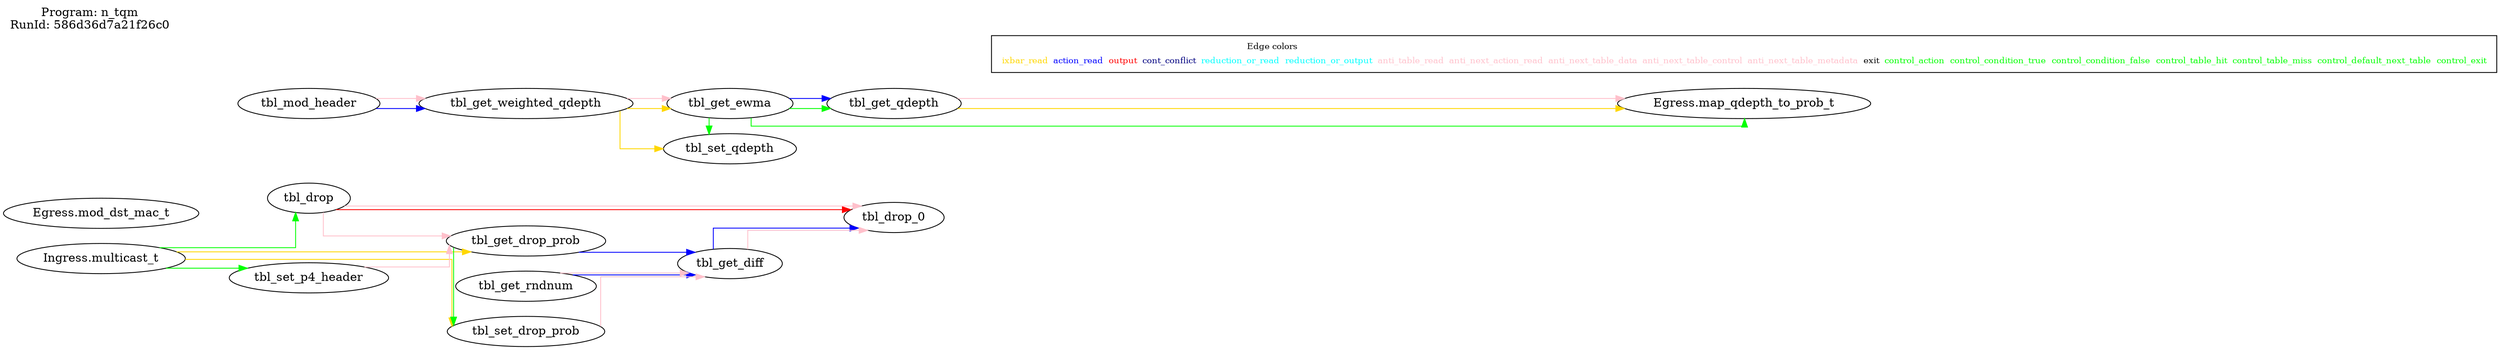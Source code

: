 digraph table_deps {
  splines=ortho; rankdir=LR;
  label="Program: n_tqm
RunId: 586d36d7a21f26c0
";
  labelloc=t; labeljust=l;
  { "Ingress.multicast_t"; "tbl_drop"; "tbl_set_p4_header"; "tbl_get_rndnum"; "Egress.mod_dst_mac_t"; "tbl_mod_header"; }
  { rank = same; "tbl_get_drop_prob"; "tbl_set_drop_prob"; "tbl_get_weighted_qdepth"; }
  { rank = same; "tbl_get_ewma"; "tbl_set_qdepth"; "tbl_get_diff"; }
  { rank = same; "tbl_get_qdepth"; "tbl_drop_0"; }
  { rank = same; "Egress.map_qdepth_to_prob_t"; }
   "Ingress.multicast_t" -> "tbl_drop" [ label= "",color=green ];
   "Ingress.multicast_t" -> "tbl_set_p4_header" [ label= "",color=green ];
   "tbl_get_drop_prob" -> "tbl_set_drop_prob" [ label= "",color=green ];
   "tbl_get_ewma" -> "tbl_set_qdepth" [ label= "",color=green ];
   "tbl_get_ewma" -> "tbl_get_qdepth" [ label= "",color=green ];
   "tbl_get_ewma" -> "Egress.map_qdepth_to_prob_t" [ label= "",color=green ];
   "Ingress.multicast_t" -> "tbl_get_drop_prob" [ label= "",color=gold ];
   "Ingress.multicast_t" -> "tbl_set_drop_prob" [ label= "",color=gold ];
   "tbl_get_rndnum" -> "tbl_get_diff" [ label= "",color=blue ];
   "tbl_get_drop_prob" -> "tbl_get_diff" [ label= "",color=blue ];
   "tbl_get_diff" -> "tbl_drop_0" [ label= "",color=blue ];
   "tbl_drop" -> "tbl_drop_0" [ label= "",color=red ];
   "tbl_mod_header" -> "tbl_get_weighted_qdepth" [ label= "",color=blue ];
   "tbl_get_weighted_qdepth" -> "tbl_get_ewma" [ label= "",color=gold ];
   "tbl_get_weighted_qdepth" -> "tbl_set_qdepth" [ label= "",color=gold ];
   "tbl_get_ewma" -> "tbl_get_qdepth" [ label= "",color=blue ];
   "tbl_get_qdepth" -> "Egress.map_qdepth_to_prob_t" [ label= "",color=gold ];
   "tbl_get_qdepth" -> "Egress.map_qdepth_to_prob_t" [ label= "",color=pink ];
   "tbl_get_diff" -> "tbl_drop_0" [ label= "",color=pink ];
   "tbl_set_drop_prob" -> "tbl_get_diff" [ label= "",color=pink ];
   "tbl_get_weighted_qdepth" -> "tbl_get_ewma" [ label= "",color=pink ];
   "tbl_drop" -> "tbl_get_drop_prob" [ label= "",color=pink ];
   "tbl_set_p4_header" -> "tbl_get_drop_prob" [ label= "",color=pink ];
   "tbl_drop" -> "tbl_drop_0" [ label= "",color=pink ];
   "tbl_get_rndnum" -> "tbl_get_diff" [ label= "",color=pink ];
   "tbl_mod_header" -> "tbl_get_weighted_qdepth" [ label= "",color=pink ];
  { rank=max;
    subgraph cluster_legend { node [ shape=record; fontsize=10];
      empty [label=<<table border="0" cellborder="0"><tr><td colspan="8">Edge colors</td></tr><tr><td><font color="gold">ixbar_read</font></td><td><font color="blue">action_read</font></td><td><font color="red">output</font></td><td><font color="navy">cont_conflict</font></td><td><font color="cyan">reduction_or_read</font></td><td><font color="cyan">reduction_or_output</font></td><td><font color="pink">anti_table_read</font></td><td><font color="pink">anti_next_action_read</font></td><td><font color="pink">anti_next_table_data</font></td><td><font color="pink">anti_next_table_control</font></td><td><font color="pink">anti_next_table_metadata</font></td><td><font color="black">exit</font></td><td><font color="green">control_action</font></td><td><font color="green">control_condition_true</font></td><td><font color="green">control_condition_false</font></td><td><font color="green">control_table_hit</font></td><td><font color="green">control_table_miss</font></td><td><font color="green">control_default_next_table</font></td><td><font color="green">control_exit</font></td></tr></table>>;]
    }
  }
}
